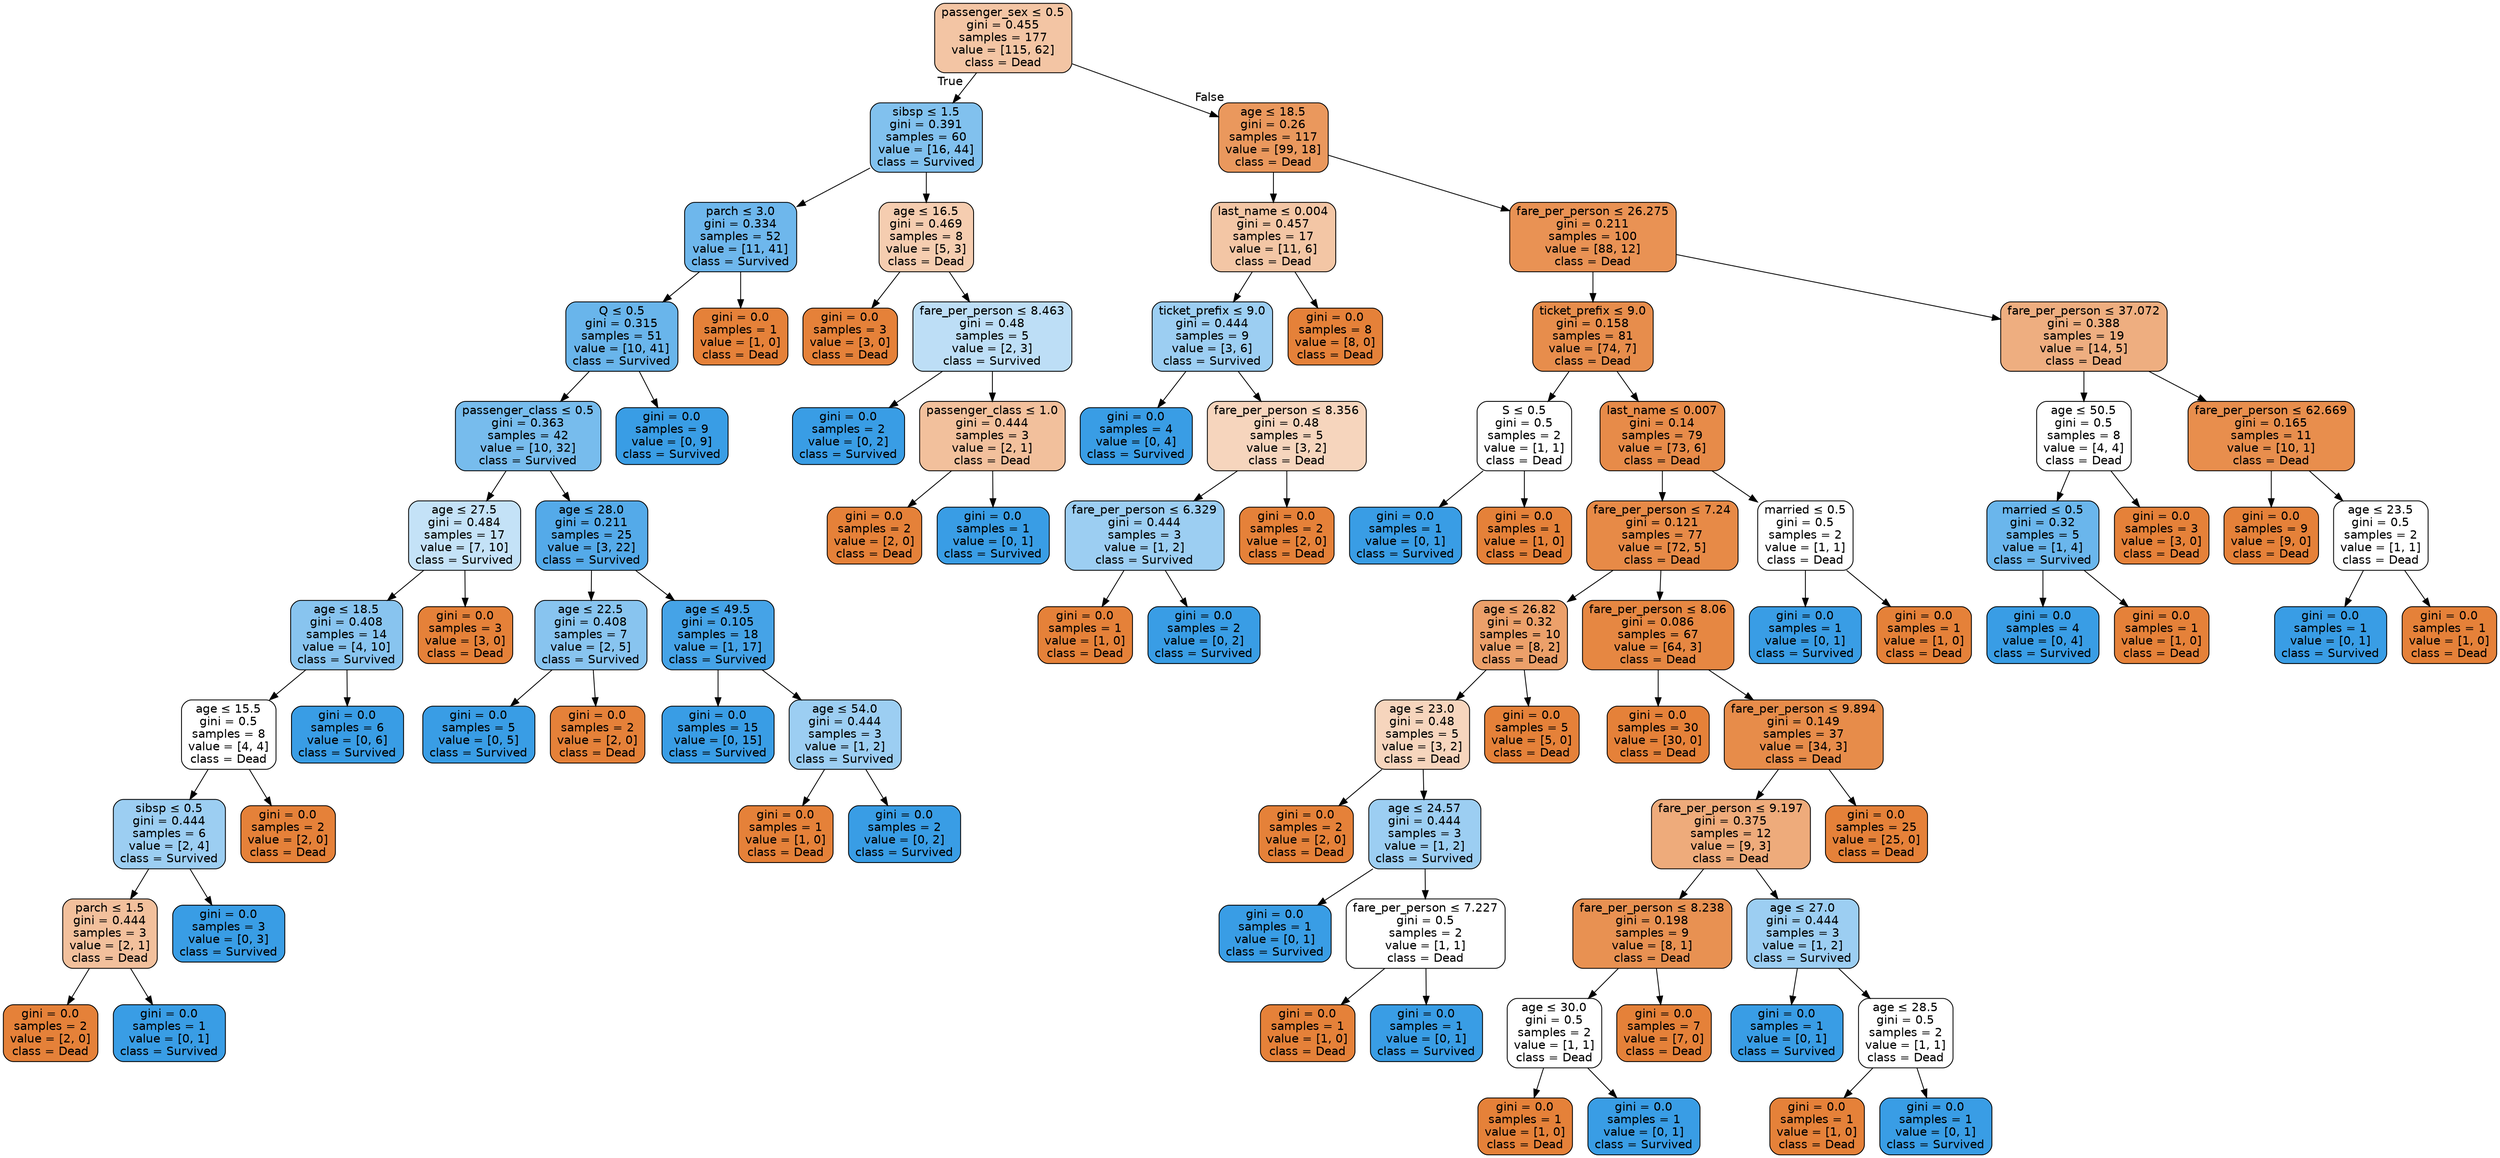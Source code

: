 digraph Tree {
node [shape=box, style="filled, rounded", color="black", fontname=helvetica] ;
edge [fontname=helvetica] ;
0 [label=<passenger_sex &le; 0.5<br/>gini = 0.455<br/>samples = 177<br/>value = [115, 62]<br/>class = Dead>, fillcolor="#f3c5a4"] ;
1 [label=<sibsp &le; 1.5<br/>gini = 0.391<br/>samples = 60<br/>value = [16, 44]<br/>class = Survived>, fillcolor="#81c1ee"] ;
0 -> 1 [labeldistance=2.5, labelangle=45, headlabel="True"] ;
2 [label=<parch &le; 3.0<br/>gini = 0.334<br/>samples = 52<br/>value = [11, 41]<br/>class = Survived>, fillcolor="#6eb7ec"] ;
1 -> 2 ;
3 [label=<Q &le; 0.5<br/>gini = 0.315<br/>samples = 51<br/>value = [10, 41]<br/>class = Survived>, fillcolor="#69b5eb"] ;
2 -> 3 ;
4 [label=<passenger_class &le; 0.5<br/>gini = 0.363<br/>samples = 42<br/>value = [10, 32]<br/>class = Survived>, fillcolor="#77bced"] ;
3 -> 4 ;
5 [label=<age &le; 27.5<br/>gini = 0.484<br/>samples = 17<br/>value = [7, 10]<br/>class = Survived>, fillcolor="#c4e2f7"] ;
4 -> 5 ;
6 [label=<age &le; 18.5<br/>gini = 0.408<br/>samples = 14<br/>value = [4, 10]<br/>class = Survived>, fillcolor="#88c4ef"] ;
5 -> 6 ;
7 [label=<age &le; 15.5<br/>gini = 0.5<br/>samples = 8<br/>value = [4, 4]<br/>class = Dead>, fillcolor="#ffffff"] ;
6 -> 7 ;
8 [label=<sibsp &le; 0.5<br/>gini = 0.444<br/>samples = 6<br/>value = [2, 4]<br/>class = Survived>, fillcolor="#9ccef2"] ;
7 -> 8 ;
9 [label=<parch &le; 1.5<br/>gini = 0.444<br/>samples = 3<br/>value = [2, 1]<br/>class = Dead>, fillcolor="#f2c09c"] ;
8 -> 9 ;
10 [label=<gini = 0.0<br/>samples = 2<br/>value = [2, 0]<br/>class = Dead>, fillcolor="#e58139"] ;
9 -> 10 ;
11 [label=<gini = 0.0<br/>samples = 1<br/>value = [0, 1]<br/>class = Survived>, fillcolor="#399de5"] ;
9 -> 11 ;
12 [label=<gini = 0.0<br/>samples = 3<br/>value = [0, 3]<br/>class = Survived>, fillcolor="#399de5"] ;
8 -> 12 ;
13 [label=<gini = 0.0<br/>samples = 2<br/>value = [2, 0]<br/>class = Dead>, fillcolor="#e58139"] ;
7 -> 13 ;
14 [label=<gini = 0.0<br/>samples = 6<br/>value = [0, 6]<br/>class = Survived>, fillcolor="#399de5"] ;
6 -> 14 ;
15 [label=<gini = 0.0<br/>samples = 3<br/>value = [3, 0]<br/>class = Dead>, fillcolor="#e58139"] ;
5 -> 15 ;
16 [label=<age &le; 28.0<br/>gini = 0.211<br/>samples = 25<br/>value = [3, 22]<br/>class = Survived>, fillcolor="#54aae9"] ;
4 -> 16 ;
17 [label=<age &le; 22.5<br/>gini = 0.408<br/>samples = 7<br/>value = [2, 5]<br/>class = Survived>, fillcolor="#88c4ef"] ;
16 -> 17 ;
18 [label=<gini = 0.0<br/>samples = 5<br/>value = [0, 5]<br/>class = Survived>, fillcolor="#399de5"] ;
17 -> 18 ;
19 [label=<gini = 0.0<br/>samples = 2<br/>value = [2, 0]<br/>class = Dead>, fillcolor="#e58139"] ;
17 -> 19 ;
20 [label=<age &le; 49.5<br/>gini = 0.105<br/>samples = 18<br/>value = [1, 17]<br/>class = Survived>, fillcolor="#45a3e7"] ;
16 -> 20 ;
21 [label=<gini = 0.0<br/>samples = 15<br/>value = [0, 15]<br/>class = Survived>, fillcolor="#399de5"] ;
20 -> 21 ;
22 [label=<age &le; 54.0<br/>gini = 0.444<br/>samples = 3<br/>value = [1, 2]<br/>class = Survived>, fillcolor="#9ccef2"] ;
20 -> 22 ;
23 [label=<gini = 0.0<br/>samples = 1<br/>value = [1, 0]<br/>class = Dead>, fillcolor="#e58139"] ;
22 -> 23 ;
24 [label=<gini = 0.0<br/>samples = 2<br/>value = [0, 2]<br/>class = Survived>, fillcolor="#399de5"] ;
22 -> 24 ;
25 [label=<gini = 0.0<br/>samples = 9<br/>value = [0, 9]<br/>class = Survived>, fillcolor="#399de5"] ;
3 -> 25 ;
26 [label=<gini = 0.0<br/>samples = 1<br/>value = [1, 0]<br/>class = Dead>, fillcolor="#e58139"] ;
2 -> 26 ;
27 [label=<age &le; 16.5<br/>gini = 0.469<br/>samples = 8<br/>value = [5, 3]<br/>class = Dead>, fillcolor="#f5cdb0"] ;
1 -> 27 ;
28 [label=<gini = 0.0<br/>samples = 3<br/>value = [3, 0]<br/>class = Dead>, fillcolor="#e58139"] ;
27 -> 28 ;
29 [label=<fare_per_person &le; 8.463<br/>gini = 0.48<br/>samples = 5<br/>value = [2, 3]<br/>class = Survived>, fillcolor="#bddef6"] ;
27 -> 29 ;
30 [label=<gini = 0.0<br/>samples = 2<br/>value = [0, 2]<br/>class = Survived>, fillcolor="#399de5"] ;
29 -> 30 ;
31 [label=<passenger_class &le; 1.0<br/>gini = 0.444<br/>samples = 3<br/>value = [2, 1]<br/>class = Dead>, fillcolor="#f2c09c"] ;
29 -> 31 ;
32 [label=<gini = 0.0<br/>samples = 2<br/>value = [2, 0]<br/>class = Dead>, fillcolor="#e58139"] ;
31 -> 32 ;
33 [label=<gini = 0.0<br/>samples = 1<br/>value = [0, 1]<br/>class = Survived>, fillcolor="#399de5"] ;
31 -> 33 ;
34 [label=<age &le; 18.5<br/>gini = 0.26<br/>samples = 117<br/>value = [99, 18]<br/>class = Dead>, fillcolor="#ea985d"] ;
0 -> 34 [labeldistance=2.5, labelangle=-45, headlabel="False"] ;
35 [label=<last_name &le; 0.004<br/>gini = 0.457<br/>samples = 17<br/>value = [11, 6]<br/>class = Dead>, fillcolor="#f3c6a5"] ;
34 -> 35 ;
36 [label=<ticket_prefix &le; 9.0<br/>gini = 0.444<br/>samples = 9<br/>value = [3, 6]<br/>class = Survived>, fillcolor="#9ccef2"] ;
35 -> 36 ;
37 [label=<gini = 0.0<br/>samples = 4<br/>value = [0, 4]<br/>class = Survived>, fillcolor="#399de5"] ;
36 -> 37 ;
38 [label=<fare_per_person &le; 8.356<br/>gini = 0.48<br/>samples = 5<br/>value = [3, 2]<br/>class = Dead>, fillcolor="#f6d5bd"] ;
36 -> 38 ;
39 [label=<fare_per_person &le; 6.329<br/>gini = 0.444<br/>samples = 3<br/>value = [1, 2]<br/>class = Survived>, fillcolor="#9ccef2"] ;
38 -> 39 ;
40 [label=<gini = 0.0<br/>samples = 1<br/>value = [1, 0]<br/>class = Dead>, fillcolor="#e58139"] ;
39 -> 40 ;
41 [label=<gini = 0.0<br/>samples = 2<br/>value = [0, 2]<br/>class = Survived>, fillcolor="#399de5"] ;
39 -> 41 ;
42 [label=<gini = 0.0<br/>samples = 2<br/>value = [2, 0]<br/>class = Dead>, fillcolor="#e58139"] ;
38 -> 42 ;
43 [label=<gini = 0.0<br/>samples = 8<br/>value = [8, 0]<br/>class = Dead>, fillcolor="#e58139"] ;
35 -> 43 ;
44 [label=<fare_per_person &le; 26.275<br/>gini = 0.211<br/>samples = 100<br/>value = [88, 12]<br/>class = Dead>, fillcolor="#e99254"] ;
34 -> 44 ;
45 [label=<ticket_prefix &le; 9.0<br/>gini = 0.158<br/>samples = 81<br/>value = [74, 7]<br/>class = Dead>, fillcolor="#e78d4c"] ;
44 -> 45 ;
46 [label=<S &le; 0.5<br/>gini = 0.5<br/>samples = 2<br/>value = [1, 1]<br/>class = Dead>, fillcolor="#ffffff"] ;
45 -> 46 ;
47 [label=<gini = 0.0<br/>samples = 1<br/>value = [0, 1]<br/>class = Survived>, fillcolor="#399de5"] ;
46 -> 47 ;
48 [label=<gini = 0.0<br/>samples = 1<br/>value = [1, 0]<br/>class = Dead>, fillcolor="#e58139"] ;
46 -> 48 ;
49 [label=<last_name &le; 0.007<br/>gini = 0.14<br/>samples = 79<br/>value = [73, 6]<br/>class = Dead>, fillcolor="#e78b49"] ;
45 -> 49 ;
50 [label=<fare_per_person &le; 7.24<br/>gini = 0.121<br/>samples = 77<br/>value = [72, 5]<br/>class = Dead>, fillcolor="#e78a47"] ;
49 -> 50 ;
51 [label=<age &le; 26.82<br/>gini = 0.32<br/>samples = 10<br/>value = [8, 2]<br/>class = Dead>, fillcolor="#eca06a"] ;
50 -> 51 ;
52 [label=<age &le; 23.0<br/>gini = 0.48<br/>samples = 5<br/>value = [3, 2]<br/>class = Dead>, fillcolor="#f6d5bd"] ;
51 -> 52 ;
53 [label=<gini = 0.0<br/>samples = 2<br/>value = [2, 0]<br/>class = Dead>, fillcolor="#e58139"] ;
52 -> 53 ;
54 [label=<age &le; 24.57<br/>gini = 0.444<br/>samples = 3<br/>value = [1, 2]<br/>class = Survived>, fillcolor="#9ccef2"] ;
52 -> 54 ;
55 [label=<gini = 0.0<br/>samples = 1<br/>value = [0, 1]<br/>class = Survived>, fillcolor="#399de5"] ;
54 -> 55 ;
56 [label=<fare_per_person &le; 7.227<br/>gini = 0.5<br/>samples = 2<br/>value = [1, 1]<br/>class = Dead>, fillcolor="#ffffff"] ;
54 -> 56 ;
57 [label=<gini = 0.0<br/>samples = 1<br/>value = [1, 0]<br/>class = Dead>, fillcolor="#e58139"] ;
56 -> 57 ;
58 [label=<gini = 0.0<br/>samples = 1<br/>value = [0, 1]<br/>class = Survived>, fillcolor="#399de5"] ;
56 -> 58 ;
59 [label=<gini = 0.0<br/>samples = 5<br/>value = [5, 0]<br/>class = Dead>, fillcolor="#e58139"] ;
51 -> 59 ;
60 [label=<fare_per_person &le; 8.06<br/>gini = 0.086<br/>samples = 67<br/>value = [64, 3]<br/>class = Dead>, fillcolor="#e68742"] ;
50 -> 60 ;
61 [label=<gini = 0.0<br/>samples = 30<br/>value = [30, 0]<br/>class = Dead>, fillcolor="#e58139"] ;
60 -> 61 ;
62 [label=<fare_per_person &le; 9.894<br/>gini = 0.149<br/>samples = 37<br/>value = [34, 3]<br/>class = Dead>, fillcolor="#e78c4a"] ;
60 -> 62 ;
63 [label=<fare_per_person &le; 9.197<br/>gini = 0.375<br/>samples = 12<br/>value = [9, 3]<br/>class = Dead>, fillcolor="#eeab7b"] ;
62 -> 63 ;
64 [label=<fare_per_person &le; 8.238<br/>gini = 0.198<br/>samples = 9<br/>value = [8, 1]<br/>class = Dead>, fillcolor="#e89152"] ;
63 -> 64 ;
65 [label=<age &le; 30.0<br/>gini = 0.5<br/>samples = 2<br/>value = [1, 1]<br/>class = Dead>, fillcolor="#ffffff"] ;
64 -> 65 ;
66 [label=<gini = 0.0<br/>samples = 1<br/>value = [1, 0]<br/>class = Dead>, fillcolor="#e58139"] ;
65 -> 66 ;
67 [label=<gini = 0.0<br/>samples = 1<br/>value = [0, 1]<br/>class = Survived>, fillcolor="#399de5"] ;
65 -> 67 ;
68 [label=<gini = 0.0<br/>samples = 7<br/>value = [7, 0]<br/>class = Dead>, fillcolor="#e58139"] ;
64 -> 68 ;
69 [label=<age &le; 27.0<br/>gini = 0.444<br/>samples = 3<br/>value = [1, 2]<br/>class = Survived>, fillcolor="#9ccef2"] ;
63 -> 69 ;
70 [label=<gini = 0.0<br/>samples = 1<br/>value = [0, 1]<br/>class = Survived>, fillcolor="#399de5"] ;
69 -> 70 ;
71 [label=<age &le; 28.5<br/>gini = 0.5<br/>samples = 2<br/>value = [1, 1]<br/>class = Dead>, fillcolor="#ffffff"] ;
69 -> 71 ;
72 [label=<gini = 0.0<br/>samples = 1<br/>value = [1, 0]<br/>class = Dead>, fillcolor="#e58139"] ;
71 -> 72 ;
73 [label=<gini = 0.0<br/>samples = 1<br/>value = [0, 1]<br/>class = Survived>, fillcolor="#399de5"] ;
71 -> 73 ;
74 [label=<gini = 0.0<br/>samples = 25<br/>value = [25, 0]<br/>class = Dead>, fillcolor="#e58139"] ;
62 -> 74 ;
75 [label=<married &le; 0.5<br/>gini = 0.5<br/>samples = 2<br/>value = [1, 1]<br/>class = Dead>, fillcolor="#ffffff"] ;
49 -> 75 ;
76 [label=<gini = 0.0<br/>samples = 1<br/>value = [0, 1]<br/>class = Survived>, fillcolor="#399de5"] ;
75 -> 76 ;
77 [label=<gini = 0.0<br/>samples = 1<br/>value = [1, 0]<br/>class = Dead>, fillcolor="#e58139"] ;
75 -> 77 ;
78 [label=<fare_per_person &le; 37.072<br/>gini = 0.388<br/>samples = 19<br/>value = [14, 5]<br/>class = Dead>, fillcolor="#eeae80"] ;
44 -> 78 ;
79 [label=<age &le; 50.5<br/>gini = 0.5<br/>samples = 8<br/>value = [4, 4]<br/>class = Dead>, fillcolor="#ffffff"] ;
78 -> 79 ;
80 [label=<married &le; 0.5<br/>gini = 0.32<br/>samples = 5<br/>value = [1, 4]<br/>class = Survived>, fillcolor="#6ab6ec"] ;
79 -> 80 ;
81 [label=<gini = 0.0<br/>samples = 4<br/>value = [0, 4]<br/>class = Survived>, fillcolor="#399de5"] ;
80 -> 81 ;
82 [label=<gini = 0.0<br/>samples = 1<br/>value = [1, 0]<br/>class = Dead>, fillcolor="#e58139"] ;
80 -> 82 ;
83 [label=<gini = 0.0<br/>samples = 3<br/>value = [3, 0]<br/>class = Dead>, fillcolor="#e58139"] ;
79 -> 83 ;
84 [label=<fare_per_person &le; 62.669<br/>gini = 0.165<br/>samples = 11<br/>value = [10, 1]<br/>class = Dead>, fillcolor="#e88e4d"] ;
78 -> 84 ;
85 [label=<gini = 0.0<br/>samples = 9<br/>value = [9, 0]<br/>class = Dead>, fillcolor="#e58139"] ;
84 -> 85 ;
86 [label=<age &le; 23.5<br/>gini = 0.5<br/>samples = 2<br/>value = [1, 1]<br/>class = Dead>, fillcolor="#ffffff"] ;
84 -> 86 ;
87 [label=<gini = 0.0<br/>samples = 1<br/>value = [0, 1]<br/>class = Survived>, fillcolor="#399de5"] ;
86 -> 87 ;
88 [label=<gini = 0.0<br/>samples = 1<br/>value = [1, 0]<br/>class = Dead>, fillcolor="#e58139"] ;
86 -> 88 ;
}